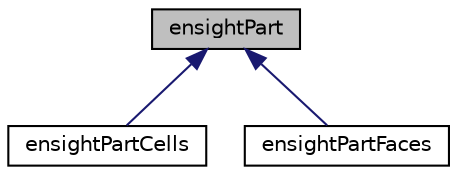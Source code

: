 digraph "ensightPart"
{
  bgcolor="transparent";
  edge [fontname="Helvetica",fontsize="10",labelfontname="Helvetica",labelfontsize="10"];
  node [fontname="Helvetica",fontsize="10",shape=record];
  Node1 [label="ensightPart",height=0.2,width=0.4,color="black", fillcolor="grey75", style="filled", fontcolor="black"];
  Node1 -> Node2 [dir="back",color="midnightblue",fontsize="10",style="solid",fontname="Helvetica"];
  Node2 [label="ensightPartCells",height=0.2,width=0.4,color="black",URL="$a00657.html",tooltip="An implementation of ensightPart to hold volume mesh cells. "];
  Node1 -> Node3 [dir="back",color="midnightblue",fontsize="10",style="solid",fontname="Helvetica"];
  Node3 [label="ensightPartFaces",height=0.2,width=0.4,color="black",URL="$a00658.html",tooltip="An implementation of ensightPart to hold volume mesh faces. "];
}
